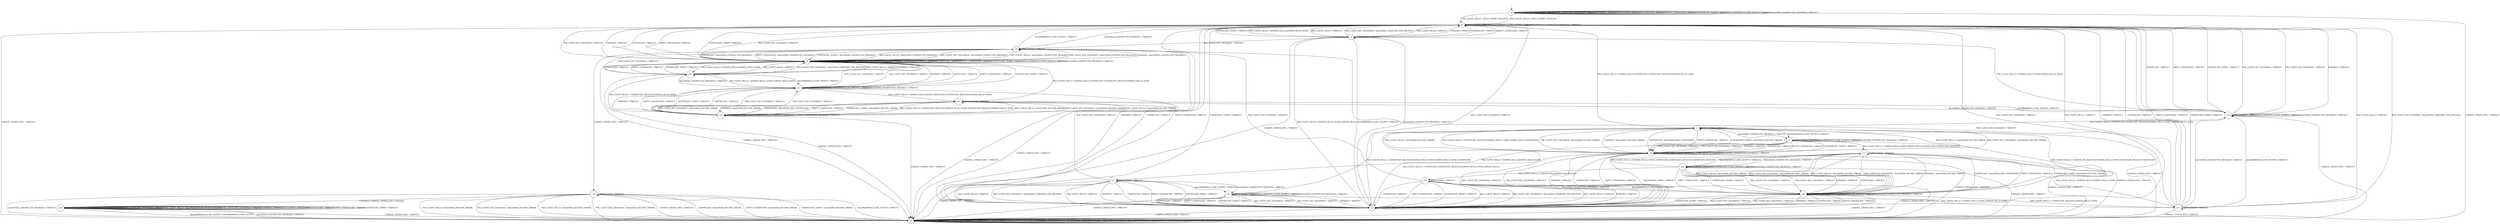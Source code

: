digraph g {
__start0 [label="" shape="none"];

	s0 [shape="circle" label="s0"];
	s1 [shape="circle" label="s1"];
	s2 [shape="circle" label="s2"];
	s3 [shape="circle" label="s3"];
	s4 [shape="circle" label="s4"];
	s5 [shape="circle" label="s5"];
	s6 [shape="circle" label="s6"];
	s7 [shape="circle" label="s7"];
	s8 [shape="circle" label="s8"];
	s9 [shape="circle" label="s9"];
	s10 [shape="circle" label="s10"];
	s11 [shape="circle" label="s11"];
	s12 [shape="circle" label="s12"];
	s13 [shape="circle" label="s13"];
	s14 [shape="circle" label="s14"];
	s15 [shape="circle" label="s15"];
	s16 [shape="circle" label="s16"];
	s17 [shape="circle" label="s17"];
	s18 [shape="circle" label="s18"];
	s19 [shape="circle" label="s19"];
	s20 [shape="circle" label="s20"];
	s21 [shape="circle" label="s21"];
	s22 [shape="circle" label="s22"];
	s23 [shape="circle" label="s23"];
	s0 -> s1 [label="RSA_CLIENT_HELLO / HELLO_VERIFY_REQUEST"];
	s0 -> s0 [label="RSA_CLIENT_KEY_EXCHANGE / TIMEOUT"];
	s0 -> s1 [label="PSK_CLIENT_HELLO / HELLO_VERIFY_REQUEST"];
	s0 -> s0 [label="PSK_CLIENT_KEY_EXCHANGE / TIMEOUT"];
	s0 -> s8 [label="CHANGE_CIPHER_SPEC / TIMEOUT"];
	s0 -> s0 [label="FINISHED / TIMEOUT"];
	s0 -> s0 [label="APPLICATION / TIMEOUT"];
	s0 -> s0 [label="CERTIFICATE / TIMEOUT"];
	s0 -> s0 [label="EMPTY_CERTIFICATE / TIMEOUT"];
	s0 -> s0 [label="CERTIFICATE_VERIFY / TIMEOUT"];
	s0 -> s0 [label="Alert(WARNING,CLOSE_NOTIFY) / TIMEOUT"];
	s0 -> s0 [label="Alert(FATAL,UNEXPECTED_MESSAGE) / TIMEOUT"];
	s1 -> s3 [label="RSA_CLIENT_HELLO / SERVER_HELLO,CERTIFICATE,CERTIFICATE_REQUEST,SERVER_HELLO_DONE"];
	s1 -> s9 [label="RSA_CLIENT_KEY_EXCHANGE / TIMEOUT"];
	s1 -> s2 [label="PSK_CLIENT_HELLO / SERVER_HELLO,SERVER_HELLO_DONE"];
	s1 -> s9 [label="PSK_CLIENT_KEY_EXCHANGE / TIMEOUT"];
	s1 -> s8 [label="CHANGE_CIPHER_SPEC / TIMEOUT"];
	s1 -> s9 [label="FINISHED / TIMEOUT"];
	s1 -> s1 [label="APPLICATION / TIMEOUT"];
	s1 -> s9 [label="CERTIFICATE / TIMEOUT"];
	s1 -> s9 [label="EMPTY_CERTIFICATE / TIMEOUT"];
	s1 -> s9 [label="CERTIFICATE_VERIFY / TIMEOUT"];
	s1 -> s1 [label="Alert(WARNING,CLOSE_NOTIFY) / TIMEOUT"];
	s1 -> s1 [label="Alert(FATAL,UNEXPECTED_MESSAGE) / TIMEOUT"];
	s2 -> s1 [label="RSA_CLIENT_HELLO / TIMEOUT"];
	s2 -> s1 [label="RSA_CLIENT_KEY_EXCHANGE / Alert(FATAL,UNKNOWN_PSK_IDENTITY)"];
	s2 -> s1 [label="PSK_CLIENT_HELLO / TIMEOUT"];
	s2 -> s4 [label="PSK_CLIENT_KEY_EXCHANGE / TIMEOUT"];
	s2 -> s8 [label="CHANGE_CIPHER_SPEC / TIMEOUT"];
	s2 -> s1 [label="FINISHED / TIMEOUT"];
	s2 -> s2 [label="APPLICATION / TIMEOUT"];
	s2 -> s1 [label="CERTIFICATE / TIMEOUT"];
	s2 -> s1 [label="EMPTY_CERTIFICATE / TIMEOUT"];
	s2 -> s1 [label="CERTIFICATE_VERIFY / TIMEOUT"];
	s2 -> s5 [label="Alert(WARNING,CLOSE_NOTIFY) / TIMEOUT"];
	s2 -> s5 [label="Alert(FATAL,UNEXPECTED_MESSAGE) / TIMEOUT"];
	s3 -> s6 [label="RSA_CLIENT_HELLO / Alert(FATAL,DECODE_ERROR)"];
	s3 -> s6 [label="RSA_CLIENT_KEY_EXCHANGE / Alert(FATAL,DECODE_ERROR)"];
	s3 -> s6 [label="PSK_CLIENT_HELLO / Alert(FATAL,DECODE_ERROR)"];
	s3 -> s6 [label="PSK_CLIENT_KEY_EXCHANGE / Alert(FATAL,DECODE_ERROR)"];
	s3 -> s8 [label="CHANGE_CIPHER_SPEC / TIMEOUT"];
	s3 -> s6 [label="FINISHED / Alert(FATAL,DECODE_ERROR)"];
	s3 -> s3 [label="APPLICATION / TIMEOUT"];
	s3 -> s6 [label="CERTIFICATE / Alert(FATAL,BAD_CERTIFICATE)"];
	s3 -> s6 [label="EMPTY_CERTIFICATE / TIMEOUT"];
	s3 -> s6 [label="CERTIFICATE_VERIFY / Alert(FATAL,DECODE_ERROR)"];
	s3 -> s7 [label="Alert(WARNING,CLOSE_NOTIFY) / TIMEOUT"];
	s3 -> s7 [label="Alert(FATAL,UNEXPECTED_MESSAGE) / TIMEOUT"];
	s4 -> s9 [label="RSA_CLIENT_HELLO / Alert(FATAL,UNEXPECTED_MESSAGE)"];
	s4 -> s9 [label="RSA_CLIENT_KEY_EXCHANGE / Alert(FATAL,UNEXPECTED_MESSAGE)"];
	s4 -> s9 [label="PSK_CLIENT_HELLO / Alert(FATAL,UNEXPECTED_MESSAGE)"];
	s4 -> s9 [label="PSK_CLIENT_KEY_EXCHANGE / Alert(FATAL,UNEXPECTED_MESSAGE)"];
	s4 -> s18 [label="CHANGE_CIPHER_SPEC / TIMEOUT"];
	s4 -> s9 [label="FINISHED / Alert(FATAL,UNEXPECTED_MESSAGE)"];
	s4 -> s4 [label="APPLICATION / TIMEOUT"];
	s4 -> s9 [label="CERTIFICATE / Alert(FATAL,UNEXPECTED_MESSAGE)"];
	s4 -> s9 [label="EMPTY_CERTIFICATE / Alert(FATAL,UNEXPECTED_MESSAGE)"];
	s4 -> s9 [label="CERTIFICATE_VERIFY / Alert(FATAL,UNEXPECTED_MESSAGE)"];
	s4 -> s1 [label="Alert(WARNING,CLOSE_NOTIFY) / TIMEOUT"];
	s4 -> s1 [label="Alert(FATAL,UNEXPECTED_MESSAGE) / TIMEOUT"];
	s5 -> s3 [label="RSA_CLIENT_HELLO / CERTIFICATE,CERTIFICATE_REQUEST,SERVER_HELLO_DONE,SERVER_HELLO"];
	s5 -> s1 [label="RSA_CLIENT_KEY_EXCHANGE / TIMEOUT"];
	s5 -> s2 [label="PSK_CLIENT_HELLO / SERVER_HELLO_DONE,SERVER_HELLO"];
	s5 -> s1 [label="PSK_CLIENT_KEY_EXCHANGE / TIMEOUT"];
	s5 -> s8 [label="CHANGE_CIPHER_SPEC / TIMEOUT"];
	s5 -> s1 [label="FINISHED / TIMEOUT"];
	s5 -> s5 [label="APPLICATION / TIMEOUT"];
	s5 -> s1 [label="CERTIFICATE / TIMEOUT"];
	s5 -> s1 [label="EMPTY_CERTIFICATE / TIMEOUT"];
	s5 -> s1 [label="CERTIFICATE_VERIFY / TIMEOUT"];
	s5 -> s5 [label="Alert(WARNING,CLOSE_NOTIFY) / TIMEOUT"];
	s5 -> s5 [label="Alert(FATAL,UNEXPECTED_MESSAGE) / TIMEOUT"];
	s6 -> s3 [label="RSA_CLIENT_HELLO / CERTIFICATE_REQUEST,SERVER_HELLO_DONE,SERVER_HELLO,CERTIFICATE"];
	s6 -> s5 [label="RSA_CLIENT_KEY_EXCHANGE / TIMEOUT"];
	s6 -> s11 [label="PSK_CLIENT_HELLO / SERVER_HELLO,SERVER_HELLO_DONE"];
	s6 -> s5 [label="PSK_CLIENT_KEY_EXCHANGE / TIMEOUT"];
	s6 -> s8 [label="CHANGE_CIPHER_SPEC / TIMEOUT"];
	s6 -> s5 [label="FINISHED / TIMEOUT"];
	s6 -> s6 [label="APPLICATION / TIMEOUT"];
	s6 -> s5 [label="CERTIFICATE / TIMEOUT"];
	s6 -> s5 [label="EMPTY_CERTIFICATE / TIMEOUT"];
	s6 -> s5 [label="CERTIFICATE_VERIFY / TIMEOUT"];
	s6 -> s6 [label="Alert(WARNING,CLOSE_NOTIFY) / TIMEOUT"];
	s6 -> s6 [label="Alert(FATAL,UNEXPECTED_MESSAGE) / TIMEOUT"];
	s7 -> s17 [label="RSA_CLIENT_HELLO / SERVER_HELLO_DONE,SERVER_HELLO,CERTIFICATE,CERTIFICATE_REQUEST"];
	s7 -> s6 [label="RSA_CLIENT_KEY_EXCHANGE / TIMEOUT"];
	s7 -> s12 [label="PSK_CLIENT_HELLO / SERVER_HELLO,SERVER_HELLO_DONE"];
	s7 -> s6 [label="PSK_CLIENT_KEY_EXCHANGE / TIMEOUT"];
	s7 -> s8 [label="CHANGE_CIPHER_SPEC / TIMEOUT"];
	s7 -> s6 [label="FINISHED / TIMEOUT"];
	s7 -> s7 [label="APPLICATION / TIMEOUT"];
	s7 -> s6 [label="CERTIFICATE / TIMEOUT"];
	s7 -> s6 [label="EMPTY_CERTIFICATE / TIMEOUT"];
	s7 -> s6 [label="CERTIFICATE_VERIFY / TIMEOUT"];
	s7 -> s7 [label="Alert(WARNING,CLOSE_NOTIFY) / TIMEOUT"];
	s7 -> s7 [label="Alert(FATAL,UNEXPECTED_MESSAGE) / TIMEOUT"];
	s8 -> s8 [label="RSA_CLIENT_HELLO / TIMEOUT"];
	s8 -> s8 [label="RSA_CLIENT_KEY_EXCHANGE / TIMEOUT"];
	s8 -> s8 [label="PSK_CLIENT_HELLO / TIMEOUT"];
	s8 -> s8 [label="PSK_CLIENT_KEY_EXCHANGE / TIMEOUT"];
	s8 -> s8 [label="CHANGE_CIPHER_SPEC / TIMEOUT"];
	s8 -> s8 [label="FINISHED / TIMEOUT"];
	s8 -> s8 [label="APPLICATION / TIMEOUT"];
	s8 -> s8 [label="CERTIFICATE / TIMEOUT"];
	s8 -> s8 [label="EMPTY_CERTIFICATE / TIMEOUT"];
	s8 -> s8 [label="CERTIFICATE_VERIFY / TIMEOUT"];
	s8 -> s8 [label="Alert(WARNING,CLOSE_NOTIFY) / TIMEOUT"];
	s8 -> s8 [label="Alert(FATAL,UNEXPECTED_MESSAGE) / TIMEOUT"];
	s9 -> s16 [label="RSA_CLIENT_HELLO / SERVER_HELLO,CERTIFICATE,CERTIFICATE_REQUEST,SERVER_HELLO_DONE"];
	s9 -> s9 [label="RSA_CLIENT_KEY_EXCHANGE / TIMEOUT"];
	s9 -> s10 [label="PSK_CLIENT_HELLO / SERVER_HELLO,SERVER_HELLO_DONE"];
	s9 -> s9 [label="PSK_CLIENT_KEY_EXCHANGE / TIMEOUT"];
	s9 -> s8 [label="CHANGE_CIPHER_SPEC / TIMEOUT"];
	s9 -> s9 [label="FINISHED / TIMEOUT"];
	s9 -> s9 [label="APPLICATION / TIMEOUT"];
	s9 -> s9 [label="CERTIFICATE / TIMEOUT"];
	s9 -> s9 [label="EMPTY_CERTIFICATE / TIMEOUT"];
	s9 -> s9 [label="CERTIFICATE_VERIFY / TIMEOUT"];
	s9 -> s9 [label="Alert(WARNING,CLOSE_NOTIFY) / TIMEOUT"];
	s9 -> s9 [label="Alert(FATAL,UNEXPECTED_MESSAGE) / TIMEOUT"];
	s10 -> s9 [label="RSA_CLIENT_HELLO / TIMEOUT"];
	s10 -> s9 [label="RSA_CLIENT_KEY_EXCHANGE / Alert(FATAL,UNKNOWN_PSK_IDENTITY)"];
	s10 -> s9 [label="PSK_CLIENT_HELLO / TIMEOUT"];
	s10 -> s4 [label="PSK_CLIENT_KEY_EXCHANGE / TIMEOUT"];
	s10 -> s8 [label="CHANGE_CIPHER_SPEC / TIMEOUT"];
	s10 -> s9 [label="FINISHED / TIMEOUT"];
	s10 -> s10 [label="APPLICATION / TIMEOUT"];
	s10 -> s9 [label="CERTIFICATE / TIMEOUT"];
	s10 -> s9 [label="EMPTY_CERTIFICATE / TIMEOUT"];
	s10 -> s9 [label="CERTIFICATE_VERIFY / TIMEOUT"];
	s10 -> s13 [label="Alert(WARNING,CLOSE_NOTIFY) / TIMEOUT"];
	s10 -> s13 [label="Alert(FATAL,UNEXPECTED_MESSAGE) / TIMEOUT"];
	s11 -> s1 [label="RSA_CLIENT_HELLO / TIMEOUT"];
	s11 -> s1 [label="RSA_CLIENT_KEY_EXCHANGE / Alert(FATAL,UNKNOWN_PSK_IDENTITY)"];
	s11 -> s1 [label="PSK_CLIENT_HELLO / TIMEOUT"];
	s11 -> s4 [label="PSK_CLIENT_KEY_EXCHANGE / TIMEOUT"];
	s11 -> s8 [label="CHANGE_CIPHER_SPEC / TIMEOUT"];
	s11 -> s1 [label="FINISHED / TIMEOUT"];
	s11 -> s11 [label="APPLICATION / TIMEOUT"];
	s11 -> s1 [label="CERTIFICATE / TIMEOUT"];
	s11 -> s1 [label="EMPTY_CERTIFICATE / TIMEOUT"];
	s11 -> s1 [label="CERTIFICATE_VERIFY / TIMEOUT"];
	s11 -> s14 [label="Alert(WARNING,CLOSE_NOTIFY) / TIMEOUT"];
	s11 -> s14 [label="Alert(FATAL,UNEXPECTED_MESSAGE) / TIMEOUT"];
	s12 -> s5 [label="RSA_CLIENT_HELLO / TIMEOUT"];
	s12 -> s5 [label="RSA_CLIENT_KEY_EXCHANGE / Alert(FATAL,UNKNOWN_PSK_IDENTITY)"];
	s12 -> s5 [label="PSK_CLIENT_HELLO / TIMEOUT"];
	s12 -> s4 [label="PSK_CLIENT_KEY_EXCHANGE / TIMEOUT"];
	s12 -> s8 [label="CHANGE_CIPHER_SPEC / TIMEOUT"];
	s12 -> s5 [label="FINISHED / TIMEOUT"];
	s12 -> s12 [label="APPLICATION / TIMEOUT"];
	s12 -> s5 [label="CERTIFICATE / TIMEOUT"];
	s12 -> s5 [label="EMPTY_CERTIFICATE / TIMEOUT"];
	s12 -> s5 [label="CERTIFICATE_VERIFY / TIMEOUT"];
	s12 -> s15 [label="Alert(WARNING,CLOSE_NOTIFY) / TIMEOUT"];
	s12 -> s15 [label="Alert(FATAL,UNEXPECTED_MESSAGE) / TIMEOUT"];
	s13 -> s16 [label="RSA_CLIENT_HELLO / SERVER_HELLO_DONE,CERTIFICATE,CERTIFICATE_REQUEST,SERVER_HELLO_DONE"];
	s13 -> s9 [label="RSA_CLIENT_KEY_EXCHANGE / TIMEOUT"];
	s13 -> s10 [label="PSK_CLIENT_HELLO / SERVER_HELLO_DONE,SERVER_HELLO_DONE"];
	s13 -> s9 [label="PSK_CLIENT_KEY_EXCHANGE / TIMEOUT"];
	s13 -> s8 [label="CHANGE_CIPHER_SPEC / TIMEOUT"];
	s13 -> s9 [label="FINISHED / TIMEOUT"];
	s13 -> s13 [label="APPLICATION / TIMEOUT"];
	s13 -> s9 [label="CERTIFICATE / TIMEOUT"];
	s13 -> s9 [label="EMPTY_CERTIFICATE / TIMEOUT"];
	s13 -> s9 [label="CERTIFICATE_VERIFY / TIMEOUT"];
	s13 -> s13 [label="Alert(WARNING,CLOSE_NOTIFY) / TIMEOUT"];
	s13 -> s13 [label="Alert(FATAL,UNEXPECTED_MESSAGE) / TIMEOUT"];
	s14 -> s3 [label="RSA_CLIENT_HELLO / CERTIFICATE,CERTIFICATE_REQUEST,SERVER_HELLO_DONE,SERVER_HELLO_DONE"];
	s14 -> s1 [label="RSA_CLIENT_KEY_EXCHANGE / TIMEOUT"];
	s14 -> s2 [label="PSK_CLIENT_HELLO / SERVER_HELLO_DONE,SERVER_HELLO_DONE"];
	s14 -> s1 [label="PSK_CLIENT_KEY_EXCHANGE / TIMEOUT"];
	s14 -> s8 [label="CHANGE_CIPHER_SPEC / TIMEOUT"];
	s14 -> s1 [label="FINISHED / TIMEOUT"];
	s14 -> s14 [label="APPLICATION / TIMEOUT"];
	s14 -> s1 [label="CERTIFICATE / TIMEOUT"];
	s14 -> s1 [label="EMPTY_CERTIFICATE / TIMEOUT"];
	s14 -> s1 [label="CERTIFICATE_VERIFY / TIMEOUT"];
	s14 -> s14 [label="Alert(WARNING,CLOSE_NOTIFY) / TIMEOUT"];
	s14 -> s14 [label="Alert(FATAL,UNEXPECTED_MESSAGE) / TIMEOUT"];
	s15 -> s3 [label="RSA_CLIENT_HELLO / CERTIFICATE_REQUEST,SERVER_HELLO_DONE,SERVER_HELLO_DONE,CERTIFICATE"];
	s15 -> s5 [label="RSA_CLIENT_KEY_EXCHANGE / TIMEOUT"];
	s15 -> s11 [label="PSK_CLIENT_HELLO / SERVER_HELLO_DONE,SERVER_HELLO_DONE"];
	s15 -> s5 [label="PSK_CLIENT_KEY_EXCHANGE / TIMEOUT"];
	s15 -> s8 [label="CHANGE_CIPHER_SPEC / TIMEOUT"];
	s15 -> s5 [label="FINISHED / TIMEOUT"];
	s15 -> s15 [label="APPLICATION / TIMEOUT"];
	s15 -> s5 [label="CERTIFICATE / TIMEOUT"];
	s15 -> s5 [label="EMPTY_CERTIFICATE / TIMEOUT"];
	s15 -> s5 [label="CERTIFICATE_VERIFY / TIMEOUT"];
	s15 -> s15 [label="Alert(WARNING,CLOSE_NOTIFY) / TIMEOUT"];
	s15 -> s15 [label="Alert(FATAL,UNEXPECTED_MESSAGE) / TIMEOUT"];
	s16 -> s19 [label="RSA_CLIENT_HELLO / Alert(FATAL,DECODE_ERROR)"];
	s16 -> s19 [label="RSA_CLIENT_KEY_EXCHANGE / Alert(FATAL,DECODE_ERROR)"];
	s16 -> s19 [label="PSK_CLIENT_HELLO / Alert(FATAL,DECODE_ERROR)"];
	s16 -> s19 [label="PSK_CLIENT_KEY_EXCHANGE / Alert(FATAL,DECODE_ERROR)"];
	s16 -> s8 [label="CHANGE_CIPHER_SPEC / TIMEOUT"];
	s16 -> s19 [label="FINISHED / Alert(FATAL,DECODE_ERROR)"];
	s16 -> s16 [label="APPLICATION / TIMEOUT"];
	s16 -> s19 [label="CERTIFICATE / Alert(FATAL,BAD_CERTIFICATE)"];
	s16 -> s19 [label="EMPTY_CERTIFICATE / TIMEOUT"];
	s16 -> s19 [label="CERTIFICATE_VERIFY / Alert(FATAL,DECODE_ERROR)"];
	s16 -> s14 [label="Alert(WARNING,CLOSE_NOTIFY) / TIMEOUT"];
	s16 -> s14 [label="Alert(FATAL,UNEXPECTED_MESSAGE) / TIMEOUT"];
	s17 -> s20 [label="RSA_CLIENT_HELLO / Alert(FATAL,DECODE_ERROR)"];
	s17 -> s20 [label="RSA_CLIENT_KEY_EXCHANGE / Alert(FATAL,DECODE_ERROR)"];
	s17 -> s20 [label="PSK_CLIENT_HELLO / Alert(FATAL,DECODE_ERROR)"];
	s17 -> s20 [label="PSK_CLIENT_KEY_EXCHANGE / Alert(FATAL,DECODE_ERROR)"];
	s17 -> s8 [label="CHANGE_CIPHER_SPEC / TIMEOUT"];
	s17 -> s20 [label="FINISHED / Alert(FATAL,DECODE_ERROR)"];
	s17 -> s17 [label="APPLICATION / TIMEOUT"];
	s17 -> s20 [label="CERTIFICATE / Alert(FATAL,BAD_CERTIFICATE)"];
	s17 -> s20 [label="EMPTY_CERTIFICATE / TIMEOUT"];
	s17 -> s20 [label="CERTIFICATE_VERIFY / Alert(FATAL,DECODE_ERROR)"];
	s17 -> s21 [label="Alert(WARNING,CLOSE_NOTIFY) / TIMEOUT"];
	s17 -> s21 [label="Alert(FATAL,UNEXPECTED_MESSAGE) / TIMEOUT"];
	s18 -> s8 [label="RSA_CLIENT_HELLO / Alert(FATAL,DECODE_ERROR)"];
	s18 -> s8 [label="RSA_CLIENT_KEY_EXCHANGE / Alert(FATAL,DECODE_ERROR)"];
	s18 -> s8 [label="PSK_CLIENT_HELLO / Alert(FATAL,DECODE_ERROR)"];
	s18 -> s8 [label="PSK_CLIENT_KEY_EXCHANGE / Alert(FATAL,DECODE_ERROR)"];
	s18 -> s8 [label="CHANGE_CIPHER_SPEC / TIMEOUT"];
	s18 -> s22 [label="FINISHED / CHANGE_CIPHER_SPEC,FINISHED"];
	s18 -> s18 [label="APPLICATION / TIMEOUT"];
	s18 -> s8 [label="CERTIFICATE / Alert(FATAL,DECODE_ERROR)"];
	s18 -> s8 [label="EMPTY_CERTIFICATE / Alert(FATAL,DECODE_ERROR)"];
	s18 -> s8 [label="CERTIFICATE_VERIFY / Alert(FATAL,DECODE_ERROR)"];
	s18 -> s8 [label="Alert(WARNING,CLOSE_NOTIFY) / TIMEOUT"];
	s18 -> s8 [label="Alert(FATAL,UNEXPECTED_MESSAGE) / TIMEOUT"];
	s19 -> s16 [label="RSA_CLIENT_HELLO / CERTIFICATE_REQUEST,SERVER_HELLO_DONE,CERTIFICATE_REQUEST,SERVER_HELLO_DONE"];
	s19 -> s13 [label="RSA_CLIENT_KEY_EXCHANGE / TIMEOUT"];
	s19 -> s10 [label="PSK_CLIENT_HELLO / CERTIFICATE_REQUEST,SERVER_HELLO_DONE"];
	s19 -> s13 [label="PSK_CLIENT_KEY_EXCHANGE / TIMEOUT"];
	s19 -> s8 [label="CHANGE_CIPHER_SPEC / TIMEOUT"];
	s19 -> s13 [label="FINISHED / TIMEOUT"];
	s19 -> s19 [label="APPLICATION / TIMEOUT"];
	s19 -> s13 [label="CERTIFICATE / TIMEOUT"];
	s19 -> s13 [label="EMPTY_CERTIFICATE / TIMEOUT"];
	s19 -> s13 [label="CERTIFICATE_VERIFY / TIMEOUT"];
	s19 -> s19 [label="Alert(WARNING,CLOSE_NOTIFY) / TIMEOUT"];
	s19 -> s19 [label="Alert(FATAL,UNEXPECTED_MESSAGE) / TIMEOUT"];
	s20 -> s3 [label="RSA_CLIENT_HELLO / CERTIFICATE_REQUEST,SERVER_HELLO_DONE,CERTIFICATE_REQUEST,CERTIFICATE"];
	s20 -> s5 [label="RSA_CLIENT_KEY_EXCHANGE / TIMEOUT"];
	s20 -> s11 [label="PSK_CLIENT_HELLO / CERTIFICATE_REQUEST,SERVER_HELLO_DONE"];
	s20 -> s5 [label="PSK_CLIENT_KEY_EXCHANGE / TIMEOUT"];
	s20 -> s8 [label="CHANGE_CIPHER_SPEC / TIMEOUT"];
	s20 -> s5 [label="FINISHED / TIMEOUT"];
	s20 -> s20 [label="APPLICATION / TIMEOUT"];
	s20 -> s5 [label="CERTIFICATE / TIMEOUT"];
	s20 -> s5 [label="EMPTY_CERTIFICATE / TIMEOUT"];
	s20 -> s5 [label="CERTIFICATE_VERIFY / TIMEOUT"];
	s20 -> s20 [label="Alert(WARNING,CLOSE_NOTIFY) / TIMEOUT"];
	s20 -> s20 [label="Alert(FATAL,UNEXPECTED_MESSAGE) / TIMEOUT"];
	s21 -> s17 [label="RSA_CLIENT_HELLO / SERVER_HELLO_DONE,CERTIFICATE,CERTIFICATE_REQUEST,CERTIFICATE_REQUEST"];
	s21 -> s20 [label="RSA_CLIENT_KEY_EXCHANGE / TIMEOUT"];
	s21 -> s23 [label="PSK_CLIENT_HELLO / CERTIFICATE,CERTIFICATE_REQUEST"];
	s21 -> s20 [label="PSK_CLIENT_KEY_EXCHANGE / TIMEOUT"];
	s21 -> s8 [label="CHANGE_CIPHER_SPEC / TIMEOUT"];
	s21 -> s20 [label="FINISHED / TIMEOUT"];
	s21 -> s21 [label="APPLICATION / TIMEOUT"];
	s21 -> s20 [label="CERTIFICATE / TIMEOUT"];
	s21 -> s20 [label="EMPTY_CERTIFICATE / TIMEOUT"];
	s21 -> s20 [label="CERTIFICATE_VERIFY / TIMEOUT"];
	s21 -> s21 [label="Alert(WARNING,CLOSE_NOTIFY) / TIMEOUT"];
	s21 -> s21 [label="Alert(FATAL,UNEXPECTED_MESSAGE) / TIMEOUT"];
	s22 -> s22 [label="RSA_CLIENT_HELLO / Alert(WARNING,NO_RENEGOTIATION)"];
	s22 -> s22 [label="RSA_CLIENT_KEY_EXCHANGE / TIMEOUT"];
	s22 -> s22 [label="PSK_CLIENT_HELLO / Alert(WARNING,NO_RENEGOTIATION)"];
	s22 -> s22 [label="PSK_CLIENT_KEY_EXCHANGE / TIMEOUT"];
	s22 -> s8 [label="CHANGE_CIPHER_SPEC / TIMEOUT"];
	s22 -> s22 [label="FINISHED / TIMEOUT"];
	s22 -> s22 [label="APPLICATION / APPLICATION"];
	s22 -> s22 [label="CERTIFICATE / TIMEOUT"];
	s22 -> s22 [label="EMPTY_CERTIFICATE / TIMEOUT"];
	s22 -> s22 [label="CERTIFICATE_VERIFY / TIMEOUT"];
	s22 -> s8 [label="Alert(WARNING,CLOSE_NOTIFY) / Alert(WARNING,CLOSE_NOTIFY)"];
	s22 -> s8 [label="Alert(FATAL,UNEXPECTED_MESSAGE) / TIMEOUT"];
	s23 -> s5 [label="RSA_CLIENT_HELLO / TIMEOUT"];
	s23 -> s5 [label="RSA_CLIENT_KEY_EXCHANGE / Alert(FATAL,UNKNOWN_PSK_IDENTITY)"];
	s23 -> s5 [label="PSK_CLIENT_HELLO / TIMEOUT"];
	s23 -> s4 [label="PSK_CLIENT_KEY_EXCHANGE / TIMEOUT"];
	s23 -> s8 [label="CHANGE_CIPHER_SPEC / TIMEOUT"];
	s23 -> s5 [label="FINISHED / TIMEOUT"];
	s23 -> s23 [label="APPLICATION / TIMEOUT"];
	s23 -> s5 [label="CERTIFICATE / TIMEOUT"];
	s23 -> s5 [label="EMPTY_CERTIFICATE / TIMEOUT"];
	s23 -> s5 [label="CERTIFICATE_VERIFY / TIMEOUT"];
	s23 -> s20 [label="Alert(WARNING,CLOSE_NOTIFY) / TIMEOUT"];
	s23 -> s20 [label="Alert(FATAL,UNEXPECTED_MESSAGE) / TIMEOUT"];

__start0 -> s0;
}
